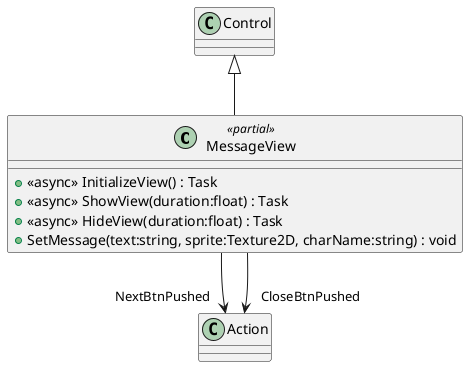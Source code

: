 @startuml
class MessageView <<partial>> {
    + <<async>> InitializeView() : Task
    + <<async>> ShowView(duration:float) : Task
    + <<async>> HideView(duration:float) : Task
    + SetMessage(text:string, sprite:Texture2D, charName:string) : void
}
Control <|-- MessageView
MessageView --> "NextBtnPushed" Action
MessageView --> "CloseBtnPushed" Action
@enduml
